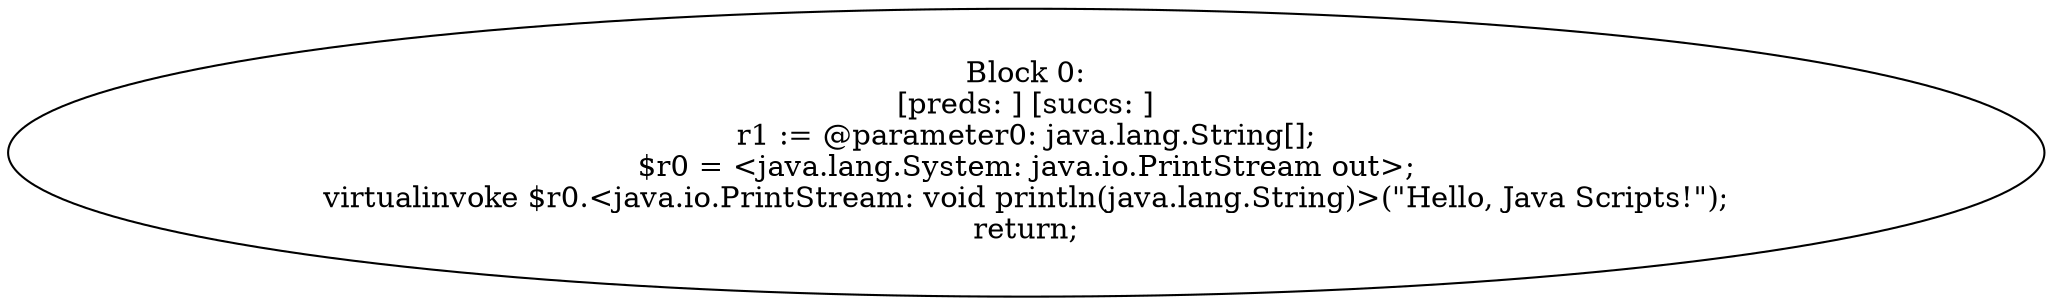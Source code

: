 digraph "unitGraph" {
    "Block 0:
[preds: ] [succs: ]
r1 := @parameter0: java.lang.String[];
$r0 = <java.lang.System: java.io.PrintStream out>;
virtualinvoke $r0.<java.io.PrintStream: void println(java.lang.String)>(\"Hello, Java Scripts!\");
return;
"
}
